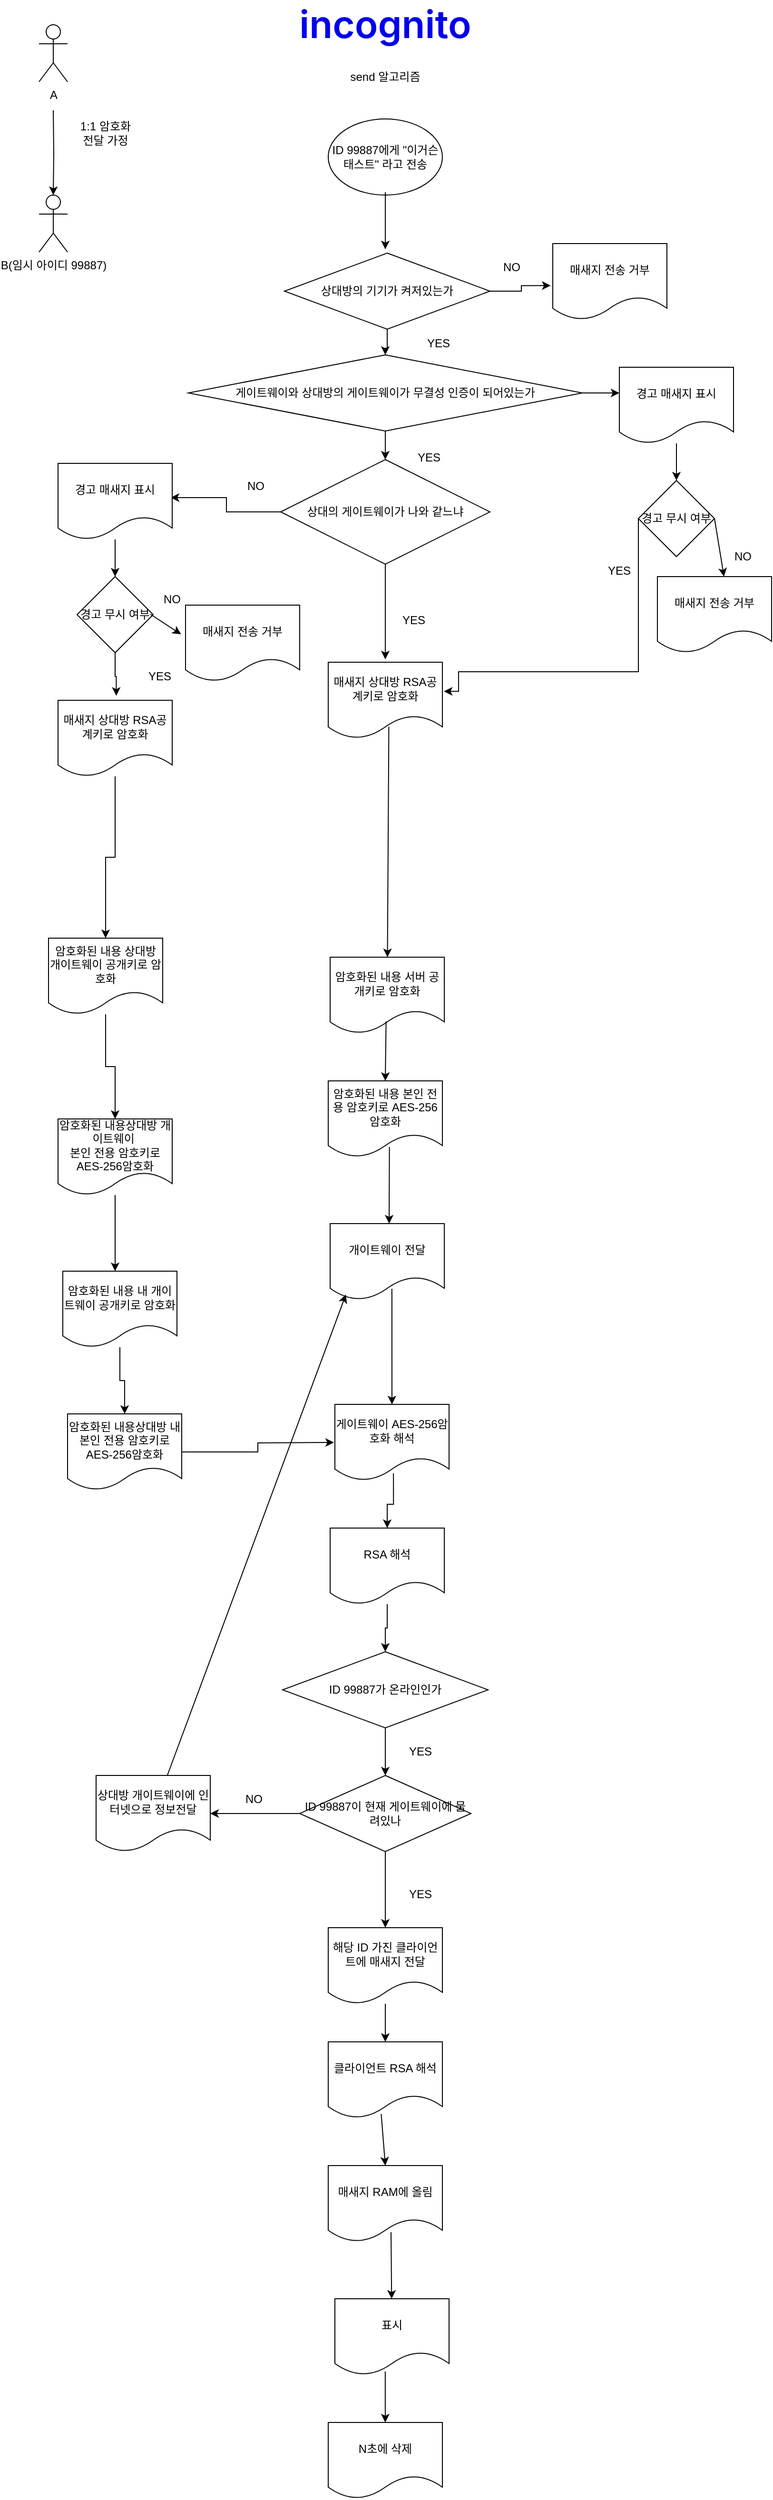 <mxfile version="21.6.8" type="github">
  <diagram name="페이지-1" id="tACo6N9l2DFsAqBTGE9L">
    <mxGraphModel dx="1320" dy="5353" grid="1" gridSize="10" guides="1" tooltips="1" connect="1" arrows="1" fold="1" page="1" pageScale="1" pageWidth="827" pageHeight="1169" math="0" shadow="0">
      <root>
        <mxCell id="0" />
        <mxCell id="1" parent="0" />
        <mxCell id="apL4dgOo2YgR2wKRLBDM-1" value="&lt;h1 style=&quot;box-sizing: border-box; margin-right: 0px; margin-bottom: 16px; margin-left: 0px; font-weight: var(--base-text-weight-semibold, 600); line-height: 1.25; padding-bottom: 0.3em; border-bottom: 1px solid var(--borderColor-muted, var(--color-border-muted)); color: rgb(31, 35, 40); font-family: -apple-system, BlinkMacSystemFont, &amp;quot;Segoe UI&amp;quot;, &amp;quot;Noto Sans&amp;quot;, Helvetica, Arial, sans-serif, &amp;quot;Apple Color Emoji&amp;quot;, &amp;quot;Segoe UI Emoji&amp;quot;; text-align: start; background-color: rgb(255, 255, 255); margin-top: 0px !important;&quot; dir=&quot;auto&quot; id=&quot;user-content-incognito&quot; tabindex=&quot;-1&quot;&gt;&lt;a style=&quot;box-sizing: border-box; background-color: transparent; text-decoration-line: none;&quot; href=&quot;https://github.com/Student-Jasons/incognito/tree/main#incognito&quot; class=&quot;heading-link&quot;&gt;&lt;font style=&quot;font-size: 40px;&quot;&gt;incognito&lt;/font&gt;&lt;/a&gt;&lt;/h1&gt;&lt;div&gt;send 알고리즘&lt;/div&gt;&lt;div&gt;&lt;br&gt;&lt;/div&gt;" style="text;html=1;strokeColor=none;fillColor=none;align=center;verticalAlign=middle;whiteSpace=wrap;rounded=0;" vertex="1" parent="1">
          <mxGeometry x="384" y="-4640" width="60" height="30" as="geometry" />
        </mxCell>
        <mxCell id="apL4dgOo2YgR2wKRLBDM-3" value="ID 99887에게 &quot;이거슨 태스트&quot; 라고 전송" style="ellipse;whiteSpace=wrap;html=1;" vertex="1" parent="1">
          <mxGeometry x="354" y="-4551" width="120" height="80" as="geometry" />
        </mxCell>
        <mxCell id="apL4dgOo2YgR2wKRLBDM-4" value="" style="endArrow=classic;html=1;rounded=0;exitX=0.5;exitY=1;exitDx=0;exitDy=0;" edge="1" parent="1">
          <mxGeometry width="50" height="50" relative="1" as="geometry">
            <mxPoint x="414" y="-4474" as="sourcePoint" />
            <mxPoint x="414" y="-4414" as="targetPoint" />
          </mxGeometry>
        </mxCell>
        <mxCell id="apL4dgOo2YgR2wKRLBDM-75" style="edgeStyle=orthogonalEdgeStyle;rounded=0;orthogonalLoop=1;jettySize=auto;html=1;entryX=0.987;entryY=0.45;entryDx=0;entryDy=0;entryPerimeter=0;" edge="1" parent="1" source="apL4dgOo2YgR2wKRLBDM-8" target="apL4dgOo2YgR2wKRLBDM-73">
          <mxGeometry relative="1" as="geometry" />
        </mxCell>
        <mxCell id="apL4dgOo2YgR2wKRLBDM-8" value="상대의 게이트웨이가 나와 같느냐" style="rhombus;whiteSpace=wrap;html=1;" vertex="1" parent="1">
          <mxGeometry x="304" y="-4193" width="220" height="110" as="geometry" />
        </mxCell>
        <mxCell id="apL4dgOo2YgR2wKRLBDM-10" value="" style="endArrow=classic;html=1;rounded=0;exitX=0.5;exitY=1;exitDx=0;exitDy=0;entryX=0.5;entryY=0;entryDx=0;entryDy=0;" edge="1" parent="1">
          <mxGeometry width="50" height="50" relative="1" as="geometry">
            <mxPoint x="414" y="-4083" as="sourcePoint" />
            <mxPoint x="414" y="-3983" as="targetPoint" />
          </mxGeometry>
        </mxCell>
        <mxCell id="apL4dgOo2YgR2wKRLBDM-12" value="YES" style="text;html=1;strokeColor=none;fillColor=none;align=center;verticalAlign=middle;whiteSpace=wrap;rounded=0;" vertex="1" parent="1">
          <mxGeometry x="414" y="-4039" width="60" height="30" as="geometry" />
        </mxCell>
        <mxCell id="apL4dgOo2YgR2wKRLBDM-15" value="게이트웨이와 상대방의 게이트웨이가 무결성 인증이 되어있는가" style="rhombus;whiteSpace=wrap;html=1;" vertex="1" parent="1">
          <mxGeometry x="207" y="-4303" width="414" height="80" as="geometry" />
        </mxCell>
        <mxCell id="apL4dgOo2YgR2wKRLBDM-16" value="" style="endArrow=classic;html=1;rounded=0;entryX=0.5;entryY=0;entryDx=0;entryDy=0;exitX=0.5;exitY=1;exitDx=0;exitDy=0;" edge="1" parent="1" source="apL4dgOo2YgR2wKRLBDM-15" target="apL4dgOo2YgR2wKRLBDM-8">
          <mxGeometry width="50" height="50" relative="1" as="geometry">
            <mxPoint x="400" y="-4223" as="sourcePoint" />
            <mxPoint x="450" y="-4273" as="targetPoint" />
          </mxGeometry>
        </mxCell>
        <mxCell id="apL4dgOo2YgR2wKRLBDM-17" value="매새지 상대방 RSA공계키로 암호화" style="shape=document;whiteSpace=wrap;html=1;boundedLbl=1;" vertex="1" parent="1">
          <mxGeometry x="354" y="-3980" width="120" height="80" as="geometry" />
        </mxCell>
        <mxCell id="apL4dgOo2YgR2wKRLBDM-18" value="" style="endArrow=classic;html=1;rounded=0;exitX=0.531;exitY=0.847;exitDx=0;exitDy=0;exitPerimeter=0;" edge="1" parent="1" source="apL4dgOo2YgR2wKRLBDM-17" target="apL4dgOo2YgR2wKRLBDM-25">
          <mxGeometry width="50" height="50" relative="1" as="geometry">
            <mxPoint x="400" y="-3583" as="sourcePoint" />
            <mxPoint x="414" y="-3680" as="targetPoint" />
          </mxGeometry>
        </mxCell>
        <mxCell id="apL4dgOo2YgR2wKRLBDM-21" style="edgeStyle=orthogonalEdgeStyle;rounded=0;orthogonalLoop=1;jettySize=auto;html=1;entryX=0.5;entryY=0;entryDx=0;entryDy=0;" edge="1" parent="1" source="apL4dgOo2YgR2wKRLBDM-20" target="apL4dgOo2YgR2wKRLBDM-15">
          <mxGeometry relative="1" as="geometry" />
        </mxCell>
        <mxCell id="apL4dgOo2YgR2wKRLBDM-60" style="edgeStyle=orthogonalEdgeStyle;rounded=0;orthogonalLoop=1;jettySize=auto;html=1;entryX=-0.019;entryY=0.552;entryDx=0;entryDy=0;entryPerimeter=0;" edge="1" parent="1" source="apL4dgOo2YgR2wKRLBDM-20" target="apL4dgOo2YgR2wKRLBDM-59">
          <mxGeometry relative="1" as="geometry" />
        </mxCell>
        <mxCell id="apL4dgOo2YgR2wKRLBDM-20" value="상대방의 기기가 켜저있는가" style="rhombus;whiteSpace=wrap;html=1;" vertex="1" parent="1">
          <mxGeometry x="308" y="-4410" width="216" height="80" as="geometry" />
        </mxCell>
        <mxCell id="apL4dgOo2YgR2wKRLBDM-22" value="YES" style="text;html=1;strokeColor=none;fillColor=none;align=center;verticalAlign=middle;whiteSpace=wrap;rounded=0;" vertex="1" parent="1">
          <mxGeometry x="440" y="-4330" width="60" height="30" as="geometry" />
        </mxCell>
        <mxCell id="apL4dgOo2YgR2wKRLBDM-23" value="YES" style="text;html=1;strokeColor=none;fillColor=none;align=center;verticalAlign=middle;whiteSpace=wrap;rounded=0;" vertex="1" parent="1">
          <mxGeometry x="430" y="-4210" width="60" height="30" as="geometry" />
        </mxCell>
        <mxCell id="apL4dgOo2YgR2wKRLBDM-25" value="암호화된 내용 서버 공개키로 암호화" style="shape=document;whiteSpace=wrap;html=1;boundedLbl=1;" vertex="1" parent="1">
          <mxGeometry x="356" y="-3670" width="120" height="80" as="geometry" />
        </mxCell>
        <mxCell id="apL4dgOo2YgR2wKRLBDM-26" value="암호화된 내용 본인 전용 암호키로 AES-256암호화" style="shape=document;whiteSpace=wrap;html=1;boundedLbl=1;" vertex="1" parent="1">
          <mxGeometry x="354" y="-3540" width="120" height="80" as="geometry" />
        </mxCell>
        <mxCell id="apL4dgOo2YgR2wKRLBDM-27" value="" style="endArrow=classic;html=1;rounded=0;exitX=0.49;exitY=0.844;exitDx=0;exitDy=0;exitPerimeter=0;entryX=0.5;entryY=0;entryDx=0;entryDy=0;" edge="1" parent="1" source="apL4dgOo2YgR2wKRLBDM-25" target="apL4dgOo2YgR2wKRLBDM-26">
          <mxGeometry width="50" height="50" relative="1" as="geometry">
            <mxPoint x="620" y="-3530" as="sourcePoint" />
            <mxPoint x="670" y="-3580" as="targetPoint" />
          </mxGeometry>
        </mxCell>
        <mxCell id="apL4dgOo2YgR2wKRLBDM-28" value="" style="endArrow=classic;html=1;rounded=0;exitX=0.536;exitY=0.868;exitDx=0;exitDy=0;exitPerimeter=0;" edge="1" parent="1" source="apL4dgOo2YgR2wKRLBDM-26">
          <mxGeometry width="50" height="50" relative="1" as="geometry">
            <mxPoint x="620" y="-3270" as="sourcePoint" />
            <mxPoint x="418" y="-3390" as="targetPoint" />
          </mxGeometry>
        </mxCell>
        <mxCell id="apL4dgOo2YgR2wKRLBDM-29" value="개이트웨이 전달" style="shape=document;whiteSpace=wrap;html=1;boundedLbl=1;" vertex="1" parent="1">
          <mxGeometry x="356" y="-3390" width="120" height="80" as="geometry" />
        </mxCell>
        <mxCell id="apL4dgOo2YgR2wKRLBDM-33" value="" style="edgeStyle=orthogonalEdgeStyle;rounded=0;orthogonalLoop=1;jettySize=auto;html=1;" edge="1" parent="1" target="apL4dgOo2YgR2wKRLBDM-32">
          <mxGeometry relative="1" as="geometry">
            <mxPoint x="65" y="-4560" as="sourcePoint" />
          </mxGeometry>
        </mxCell>
        <mxCell id="apL4dgOo2YgR2wKRLBDM-31" value="A" style="shape=umlActor;verticalLabelPosition=bottom;verticalAlign=top;html=1;outlineConnect=0;" vertex="1" parent="1">
          <mxGeometry x="50" y="-4650" width="30" height="60" as="geometry" />
        </mxCell>
        <mxCell id="apL4dgOo2YgR2wKRLBDM-32" value="B(임시 아이디 99887)" style="shape=umlActor;verticalLabelPosition=bottom;verticalAlign=top;html=1;outlineConnect=0;" vertex="1" parent="1">
          <mxGeometry x="50" y="-4471" width="30" height="60" as="geometry" />
        </mxCell>
        <mxCell id="apL4dgOo2YgR2wKRLBDM-34" value="1:1 암호화 전달 가정" style="text;html=1;strokeColor=none;fillColor=none;align=center;verticalAlign=middle;whiteSpace=wrap;rounded=0;" vertex="1" parent="1">
          <mxGeometry x="90" y="-4551" width="60" height="30" as="geometry" />
        </mxCell>
        <mxCell id="apL4dgOo2YgR2wKRLBDM-35" value="" style="endArrow=classic;html=1;rounded=0;exitX=0.541;exitY=0.857;exitDx=0;exitDy=0;exitPerimeter=0;" edge="1" parent="1" source="apL4dgOo2YgR2wKRLBDM-29" target="apL4dgOo2YgR2wKRLBDM-36">
          <mxGeometry width="50" height="50" relative="1" as="geometry">
            <mxPoint x="620" y="-3100" as="sourcePoint" />
            <mxPoint x="421" y="-3160" as="targetPoint" />
          </mxGeometry>
        </mxCell>
        <mxCell id="apL4dgOo2YgR2wKRLBDM-39" style="edgeStyle=orthogonalEdgeStyle;rounded=0;orthogonalLoop=1;jettySize=auto;html=1;exitX=0.513;exitY=0.907;exitDx=0;exitDy=0;exitPerimeter=0;" edge="1" parent="1" source="apL4dgOo2YgR2wKRLBDM-36" target="apL4dgOo2YgR2wKRLBDM-38">
          <mxGeometry relative="1" as="geometry" />
        </mxCell>
        <mxCell id="apL4dgOo2YgR2wKRLBDM-36" value="게이트웨이 AES-256암호화 해석" style="shape=document;whiteSpace=wrap;html=1;boundedLbl=1;" vertex="1" parent="1">
          <mxGeometry x="361" y="-3200" width="120" height="80" as="geometry" />
        </mxCell>
        <mxCell id="apL4dgOo2YgR2wKRLBDM-42" style="edgeStyle=orthogonalEdgeStyle;rounded=0;orthogonalLoop=1;jettySize=auto;html=1;entryX=0.5;entryY=0;entryDx=0;entryDy=0;" edge="1" parent="1" source="apL4dgOo2YgR2wKRLBDM-38" target="apL4dgOo2YgR2wKRLBDM-41">
          <mxGeometry relative="1" as="geometry" />
        </mxCell>
        <mxCell id="apL4dgOo2YgR2wKRLBDM-38" value="RSA 해석" style="shape=document;whiteSpace=wrap;html=1;boundedLbl=1;" vertex="1" parent="1">
          <mxGeometry x="356" y="-3070" width="120" height="80" as="geometry" />
        </mxCell>
        <mxCell id="apL4dgOo2YgR2wKRLBDM-45" style="edgeStyle=orthogonalEdgeStyle;rounded=0;orthogonalLoop=1;jettySize=auto;html=1;" edge="1" parent="1" source="apL4dgOo2YgR2wKRLBDM-41" target="apL4dgOo2YgR2wKRLBDM-43">
          <mxGeometry relative="1" as="geometry" />
        </mxCell>
        <mxCell id="apL4dgOo2YgR2wKRLBDM-41" value="ID 99887가 온라인인가" style="rhombus;whiteSpace=wrap;html=1;" vertex="1" parent="1">
          <mxGeometry x="306" y="-2940" width="216" height="80" as="geometry" />
        </mxCell>
        <mxCell id="apL4dgOo2YgR2wKRLBDM-49" style="edgeStyle=orthogonalEdgeStyle;rounded=0;orthogonalLoop=1;jettySize=auto;html=1;" edge="1" parent="1" source="apL4dgOo2YgR2wKRLBDM-43" target="apL4dgOo2YgR2wKRLBDM-48">
          <mxGeometry relative="1" as="geometry" />
        </mxCell>
        <mxCell id="apL4dgOo2YgR2wKRLBDM-93" style="edgeStyle=orthogonalEdgeStyle;rounded=0;orthogonalLoop=1;jettySize=auto;html=1;entryX=1;entryY=0.5;entryDx=0;entryDy=0;" edge="1" parent="1" source="apL4dgOo2YgR2wKRLBDM-43" target="apL4dgOo2YgR2wKRLBDM-92">
          <mxGeometry relative="1" as="geometry" />
        </mxCell>
        <mxCell id="apL4dgOo2YgR2wKRLBDM-43" value="ID 99887이 현재 게이트웨이에 물려있나" style="rhombus;whiteSpace=wrap;html=1;" vertex="1" parent="1">
          <mxGeometry x="324" y="-2810" width="180" height="80" as="geometry" />
        </mxCell>
        <mxCell id="apL4dgOo2YgR2wKRLBDM-47" value="YES" style="text;html=1;strokeColor=none;fillColor=none;align=center;verticalAlign=middle;whiteSpace=wrap;rounded=0;" vertex="1" parent="1">
          <mxGeometry x="421" y="-2850" width="60" height="30" as="geometry" />
        </mxCell>
        <mxCell id="apL4dgOo2YgR2wKRLBDM-52" style="edgeStyle=orthogonalEdgeStyle;rounded=0;orthogonalLoop=1;jettySize=auto;html=1;entryX=0.5;entryY=0;entryDx=0;entryDy=0;" edge="1" parent="1" source="apL4dgOo2YgR2wKRLBDM-48" target="apL4dgOo2YgR2wKRLBDM-51">
          <mxGeometry relative="1" as="geometry" />
        </mxCell>
        <mxCell id="apL4dgOo2YgR2wKRLBDM-48" value="해당 ID 가진 클라이언트에 매새지 전달" style="shape=document;whiteSpace=wrap;html=1;boundedLbl=1;" vertex="1" parent="1">
          <mxGeometry x="354" y="-2650" width="120" height="80" as="geometry" />
        </mxCell>
        <mxCell id="apL4dgOo2YgR2wKRLBDM-50" value="YES" style="text;html=1;strokeColor=none;fillColor=none;align=center;verticalAlign=middle;whiteSpace=wrap;rounded=0;" vertex="1" parent="1">
          <mxGeometry x="421" y="-2700" width="60" height="30" as="geometry" />
        </mxCell>
        <mxCell id="apL4dgOo2YgR2wKRLBDM-51" value="클라이언트 RSA 해석" style="shape=document;whiteSpace=wrap;html=1;boundedLbl=1;" vertex="1" parent="1">
          <mxGeometry x="354" y="-2530" width="120" height="80" as="geometry" />
        </mxCell>
        <mxCell id="apL4dgOo2YgR2wKRLBDM-53" value="매새지 RAM에 올림" style="shape=document;whiteSpace=wrap;html=1;boundedLbl=1;" vertex="1" parent="1">
          <mxGeometry x="354" y="-2400" width="120" height="80" as="geometry" />
        </mxCell>
        <mxCell id="apL4dgOo2YgR2wKRLBDM-54" value="" style="endArrow=classic;html=1;rounded=0;exitX=0.464;exitY=0.948;exitDx=0;exitDy=0;exitPerimeter=0;entryX=0.5;entryY=0;entryDx=0;entryDy=0;" edge="1" parent="1" source="apL4dgOo2YgR2wKRLBDM-51" target="apL4dgOo2YgR2wKRLBDM-53">
          <mxGeometry width="50" height="50" relative="1" as="geometry">
            <mxPoint x="620" y="-2320" as="sourcePoint" />
            <mxPoint x="670" y="-2370" as="targetPoint" />
          </mxGeometry>
        </mxCell>
        <mxCell id="apL4dgOo2YgR2wKRLBDM-55" value="" style="endArrow=classic;html=1;rounded=0;exitX=0.55;exitY=0.875;exitDx=0;exitDy=0;exitPerimeter=0;" edge="1" parent="1" source="apL4dgOo2YgR2wKRLBDM-53" target="apL4dgOo2YgR2wKRLBDM-56">
          <mxGeometry width="50" height="50" relative="1" as="geometry">
            <mxPoint x="620" y="-2150" as="sourcePoint" />
            <mxPoint x="420" y="-2240" as="targetPoint" />
          </mxGeometry>
        </mxCell>
        <mxCell id="apL4dgOo2YgR2wKRLBDM-56" value="표시" style="shape=document;whiteSpace=wrap;html=1;boundedLbl=1;" vertex="1" parent="1">
          <mxGeometry x="361" y="-2260.0" width="120" height="80" as="geometry" />
        </mxCell>
        <mxCell id="apL4dgOo2YgR2wKRLBDM-57" value="" style="endArrow=classic;html=1;rounded=0;exitX=0.441;exitY=0.956;exitDx=0;exitDy=0;exitPerimeter=0;" edge="1" parent="1" source="apL4dgOo2YgR2wKRLBDM-56" target="apL4dgOo2YgR2wKRLBDM-58">
          <mxGeometry width="50" height="50" relative="1" as="geometry">
            <mxPoint x="620" y="-2060" as="sourcePoint" />
            <mxPoint x="410" y="-2120" as="targetPoint" />
          </mxGeometry>
        </mxCell>
        <mxCell id="apL4dgOo2YgR2wKRLBDM-58" value="N초에 삭제" style="shape=document;whiteSpace=wrap;html=1;boundedLbl=1;" vertex="1" parent="1">
          <mxGeometry x="354" y="-2130.0" width="120" height="80" as="geometry" />
        </mxCell>
        <mxCell id="apL4dgOo2YgR2wKRLBDM-59" value="매새지 전송 거부" style="shape=document;whiteSpace=wrap;html=1;boundedLbl=1;" vertex="1" parent="1">
          <mxGeometry x="590" y="-4420" width="120" height="80" as="geometry" />
        </mxCell>
        <mxCell id="apL4dgOo2YgR2wKRLBDM-61" value="NO" style="text;html=1;strokeColor=none;fillColor=none;align=center;verticalAlign=middle;whiteSpace=wrap;rounded=0;" vertex="1" parent="1">
          <mxGeometry x="517" y="-4410" width="60" height="30" as="geometry" />
        </mxCell>
        <mxCell id="apL4dgOo2YgR2wKRLBDM-62" value="" style="endArrow=classic;html=1;rounded=0;exitX=1;exitY=0.5;exitDx=0;exitDy=0;" edge="1" parent="1" source="apL4dgOo2YgR2wKRLBDM-15">
          <mxGeometry width="50" height="50" relative="1" as="geometry">
            <mxPoint x="400" y="-4210" as="sourcePoint" />
            <mxPoint x="660" y="-4263" as="targetPoint" />
          </mxGeometry>
        </mxCell>
        <mxCell id="apL4dgOo2YgR2wKRLBDM-65" style="edgeStyle=orthogonalEdgeStyle;rounded=0;orthogonalLoop=1;jettySize=auto;html=1;entryX=0.5;entryY=0;entryDx=0;entryDy=0;" edge="1" parent="1" source="apL4dgOo2YgR2wKRLBDM-63" target="apL4dgOo2YgR2wKRLBDM-64">
          <mxGeometry relative="1" as="geometry" />
        </mxCell>
        <mxCell id="apL4dgOo2YgR2wKRLBDM-63" value="경고 매새지 표시" style="shape=document;whiteSpace=wrap;html=1;boundedLbl=1;" vertex="1" parent="1">
          <mxGeometry x="660" y="-4290" width="120" height="80" as="geometry" />
        </mxCell>
        <mxCell id="apL4dgOo2YgR2wKRLBDM-66" style="edgeStyle=orthogonalEdgeStyle;rounded=0;orthogonalLoop=1;jettySize=auto;html=1;entryX=1.013;entryY=0.382;entryDx=0;entryDy=0;entryPerimeter=0;" edge="1" parent="1" source="apL4dgOo2YgR2wKRLBDM-64" target="apL4dgOo2YgR2wKRLBDM-17">
          <mxGeometry relative="1" as="geometry">
            <mxPoint x="491.262" y="-3960.18" as="targetPoint" />
            <Array as="points">
              <mxPoint x="680" y="-3970" />
              <mxPoint x="491" y="-3970" />
              <mxPoint x="491" y="-3949" />
            </Array>
          </mxGeometry>
        </mxCell>
        <mxCell id="apL4dgOo2YgR2wKRLBDM-64" value="경고 무시 여부" style="rhombus;whiteSpace=wrap;html=1;" vertex="1" parent="1">
          <mxGeometry x="680" y="-4171" width="80" height="80" as="geometry" />
        </mxCell>
        <mxCell id="apL4dgOo2YgR2wKRLBDM-67" value="YES" style="text;html=1;strokeColor=none;fillColor=none;align=center;verticalAlign=middle;whiteSpace=wrap;rounded=0;" vertex="1" parent="1">
          <mxGeometry x="630" y="-4091" width="60" height="30" as="geometry" />
        </mxCell>
        <mxCell id="apL4dgOo2YgR2wKRLBDM-68" value="" style="endArrow=classic;html=1;rounded=0;exitX=1;exitY=0.5;exitDx=0;exitDy=0;" edge="1" parent="1" source="apL4dgOo2YgR2wKRLBDM-64">
          <mxGeometry width="50" height="50" relative="1" as="geometry">
            <mxPoint x="400" y="-4140" as="sourcePoint" />
            <mxPoint x="770" y="-4070" as="targetPoint" />
          </mxGeometry>
        </mxCell>
        <mxCell id="apL4dgOo2YgR2wKRLBDM-69" value="매새지 전송 거부" style="shape=document;whiteSpace=wrap;html=1;boundedLbl=1;" vertex="1" parent="1">
          <mxGeometry x="700" y="-4070" width="120" height="80" as="geometry" />
        </mxCell>
        <mxCell id="apL4dgOo2YgR2wKRLBDM-70" value="NO" style="text;html=1;strokeColor=none;fillColor=none;align=center;verticalAlign=middle;whiteSpace=wrap;rounded=0;" vertex="1" parent="1">
          <mxGeometry x="760" y="-4106" width="60" height="30" as="geometry" />
        </mxCell>
        <mxCell id="apL4dgOo2YgR2wKRLBDM-72" style="edgeStyle=orthogonalEdgeStyle;rounded=0;orthogonalLoop=1;jettySize=auto;html=1;entryX=0.5;entryY=0;entryDx=0;entryDy=0;" edge="1" parent="1" source="apL4dgOo2YgR2wKRLBDM-73" target="apL4dgOo2YgR2wKRLBDM-74">
          <mxGeometry relative="1" as="geometry" />
        </mxCell>
        <mxCell id="apL4dgOo2YgR2wKRLBDM-73" value="경고 매새지 표시" style="shape=document;whiteSpace=wrap;html=1;boundedLbl=1;" vertex="1" parent="1">
          <mxGeometry x="70" y="-4189" width="120" height="80" as="geometry" />
        </mxCell>
        <mxCell id="apL4dgOo2YgR2wKRLBDM-81" style="edgeStyle=orthogonalEdgeStyle;rounded=0;orthogonalLoop=1;jettySize=auto;html=1;entryX=0.51;entryY=-0.059;entryDx=0;entryDy=0;entryPerimeter=0;" edge="1" parent="1" source="apL4dgOo2YgR2wKRLBDM-74" target="apL4dgOo2YgR2wKRLBDM-76">
          <mxGeometry relative="1" as="geometry" />
        </mxCell>
        <mxCell id="apL4dgOo2YgR2wKRLBDM-74" value="경고 무시 여부" style="rhombus;whiteSpace=wrap;html=1;" vertex="1" parent="1">
          <mxGeometry x="90" y="-4070" width="80" height="80" as="geometry" />
        </mxCell>
        <mxCell id="apL4dgOo2YgR2wKRLBDM-79" style="edgeStyle=orthogonalEdgeStyle;rounded=0;orthogonalLoop=1;jettySize=auto;html=1;" edge="1" parent="1" source="apL4dgOo2YgR2wKRLBDM-76" target="apL4dgOo2YgR2wKRLBDM-78">
          <mxGeometry relative="1" as="geometry" />
        </mxCell>
        <mxCell id="apL4dgOo2YgR2wKRLBDM-76" value="매새지 상대방 RSA공계키로 암호화" style="shape=document;whiteSpace=wrap;html=1;boundedLbl=1;" vertex="1" parent="1">
          <mxGeometry x="70" y="-3940" width="120" height="80" as="geometry" />
        </mxCell>
        <mxCell id="apL4dgOo2YgR2wKRLBDM-84" style="edgeStyle=orthogonalEdgeStyle;rounded=0;orthogonalLoop=1;jettySize=auto;html=1;entryX=0.5;entryY=0;entryDx=0;entryDy=0;" edge="1" parent="1" source="apL4dgOo2YgR2wKRLBDM-77">
          <mxGeometry relative="1" as="geometry">
            <mxPoint x="130" y="-3340" as="targetPoint" />
          </mxGeometry>
        </mxCell>
        <mxCell id="apL4dgOo2YgR2wKRLBDM-77" value="암호화된 내용상대방 개이트웨이&amp;nbsp;&lt;br&gt;본인 전용 암호키로 AES-256암호화" style="shape=document;whiteSpace=wrap;html=1;boundedLbl=1;" vertex="1" parent="1">
          <mxGeometry x="70" y="-3500" width="120" height="80" as="geometry" />
        </mxCell>
        <mxCell id="apL4dgOo2YgR2wKRLBDM-80" style="edgeStyle=orthogonalEdgeStyle;rounded=0;orthogonalLoop=1;jettySize=auto;html=1;" edge="1" parent="1" source="apL4dgOo2YgR2wKRLBDM-78" target="apL4dgOo2YgR2wKRLBDM-77">
          <mxGeometry relative="1" as="geometry" />
        </mxCell>
        <mxCell id="apL4dgOo2YgR2wKRLBDM-78" value="암호화된 내용 상대방 개이트웨이 공개키로 암호화" style="shape=document;whiteSpace=wrap;html=1;boundedLbl=1;" vertex="1" parent="1">
          <mxGeometry x="60" y="-3690" width="120" height="80" as="geometry" />
        </mxCell>
        <mxCell id="apL4dgOo2YgR2wKRLBDM-82" value="YES&lt;br&gt;" style="text;html=1;strokeColor=none;fillColor=none;align=center;verticalAlign=middle;whiteSpace=wrap;rounded=0;" vertex="1" parent="1">
          <mxGeometry x="147" y="-3980" width="60" height="30" as="geometry" />
        </mxCell>
        <mxCell id="apL4dgOo2YgR2wKRLBDM-90" style="edgeStyle=orthogonalEdgeStyle;rounded=0;orthogonalLoop=1;jettySize=auto;html=1;" edge="1" parent="1" source="apL4dgOo2YgR2wKRLBDM-85">
          <mxGeometry relative="1" as="geometry">
            <mxPoint x="360" y="-3160" as="targetPoint" />
          </mxGeometry>
        </mxCell>
        <mxCell id="apL4dgOo2YgR2wKRLBDM-85" value="암호화된 내용상대방 내&lt;br&gt;본인 전용 암호키로 AES-256암호화" style="shape=document;whiteSpace=wrap;html=1;boundedLbl=1;" vertex="1" parent="1">
          <mxGeometry x="80" y="-3190" width="120" height="80" as="geometry" />
        </mxCell>
        <mxCell id="apL4dgOo2YgR2wKRLBDM-86" style="edgeStyle=orthogonalEdgeStyle;rounded=0;orthogonalLoop=1;jettySize=auto;html=1;" edge="1" parent="1" source="apL4dgOo2YgR2wKRLBDM-87" target="apL4dgOo2YgR2wKRLBDM-85">
          <mxGeometry relative="1" as="geometry" />
        </mxCell>
        <mxCell id="apL4dgOo2YgR2wKRLBDM-87" value="암호화된 내용 내 개이트웨이 공개키로 암호화" style="shape=document;whiteSpace=wrap;html=1;boundedLbl=1;" vertex="1" parent="1">
          <mxGeometry x="75" y="-3340" width="120" height="80" as="geometry" />
        </mxCell>
        <mxCell id="apL4dgOo2YgR2wKRLBDM-92" value="상대방 개이트웨이에 인터넷으로 정보전달" style="shape=document;whiteSpace=wrap;html=1;boundedLbl=1;" vertex="1" parent="1">
          <mxGeometry x="110" y="-2810" width="120" height="80" as="geometry" />
        </mxCell>
        <mxCell id="apL4dgOo2YgR2wKRLBDM-94" value="NO" style="text;html=1;strokeColor=none;fillColor=none;align=center;verticalAlign=middle;whiteSpace=wrap;rounded=0;" vertex="1" parent="1">
          <mxGeometry x="246" y="-2800" width="60" height="30" as="geometry" />
        </mxCell>
        <mxCell id="apL4dgOo2YgR2wKRLBDM-95" value="NO" style="text;html=1;strokeColor=none;fillColor=none;align=center;verticalAlign=middle;whiteSpace=wrap;rounded=0;" vertex="1" parent="1">
          <mxGeometry x="248" y="-4180" width="60" height="30" as="geometry" />
        </mxCell>
        <mxCell id="apL4dgOo2YgR2wKRLBDM-97" value="" style="endArrow=classic;html=1;rounded=0;exitX=1;exitY=0.5;exitDx=0;exitDy=0;entryX=-0.039;entryY=0.383;entryDx=0;entryDy=0;entryPerimeter=0;" edge="1" parent="1" target="apL4dgOo2YgR2wKRLBDM-98">
          <mxGeometry width="50" height="50" relative="1" as="geometry">
            <mxPoint x="167" y="-4030.5" as="sourcePoint" />
            <mxPoint x="274" y="-4040" as="targetPoint" />
          </mxGeometry>
        </mxCell>
        <mxCell id="apL4dgOo2YgR2wKRLBDM-98" value="매새지 전송 거부" style="shape=document;whiteSpace=wrap;html=1;boundedLbl=1;" vertex="1" parent="1">
          <mxGeometry x="204" y="-4040" width="120" height="80" as="geometry" />
        </mxCell>
        <mxCell id="apL4dgOo2YgR2wKRLBDM-99" value="NO" style="text;html=1;strokeColor=none;fillColor=none;align=center;verticalAlign=middle;whiteSpace=wrap;rounded=0;" vertex="1" parent="1">
          <mxGeometry x="160" y="-4061" width="60" height="30" as="geometry" />
        </mxCell>
        <mxCell id="apL4dgOo2YgR2wKRLBDM-100" value="" style="endArrow=classic;html=1;rounded=0;entryX=0.138;entryY=0.932;entryDx=0;entryDy=0;entryPerimeter=0;" edge="1" parent="1" source="apL4dgOo2YgR2wKRLBDM-92" target="apL4dgOo2YgR2wKRLBDM-29">
          <mxGeometry width="50" height="50" relative="1" as="geometry">
            <mxPoint x="430" y="-3000" as="sourcePoint" />
            <mxPoint x="480" y="-3050" as="targetPoint" />
          </mxGeometry>
        </mxCell>
      </root>
    </mxGraphModel>
  </diagram>
</mxfile>
